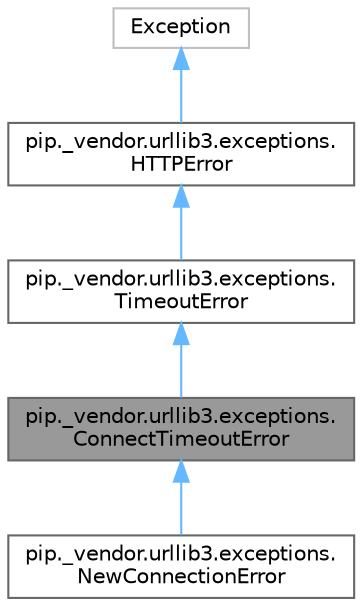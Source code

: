digraph "pip._vendor.urllib3.exceptions.ConnectTimeoutError"
{
 // LATEX_PDF_SIZE
  bgcolor="transparent";
  edge [fontname=Helvetica,fontsize=10,labelfontname=Helvetica,labelfontsize=10];
  node [fontname=Helvetica,fontsize=10,shape=box,height=0.2,width=0.4];
  Node1 [id="Node000001",label="pip._vendor.urllib3.exceptions.\lConnectTimeoutError",height=0.2,width=0.4,color="gray40", fillcolor="grey60", style="filled", fontcolor="black",tooltip=" "];
  Node2 -> Node1 [id="edge1_Node000001_Node000002",dir="back",color="steelblue1",style="solid",tooltip=" "];
  Node2 [id="Node000002",label="pip._vendor.urllib3.exceptions.\lTimeoutError",height=0.2,width=0.4,color="gray40", fillcolor="white", style="filled",URL="$d1/d91/classpip_1_1__vendor_1_1urllib3_1_1exceptions_1_1TimeoutError.html",tooltip=" "];
  Node3 -> Node2 [id="edge2_Node000002_Node000003",dir="back",color="steelblue1",style="solid",tooltip=" "];
  Node3 [id="Node000003",label="pip._vendor.urllib3.exceptions.\lHTTPError",height=0.2,width=0.4,color="gray40", fillcolor="white", style="filled",URL="$d7/d87/classpip_1_1__vendor_1_1urllib3_1_1exceptions_1_1HTTPError.html",tooltip=" "];
  Node4 -> Node3 [id="edge3_Node000003_Node000004",dir="back",color="steelblue1",style="solid",tooltip=" "];
  Node4 [id="Node000004",label="Exception",height=0.2,width=0.4,color="grey75", fillcolor="white", style="filled",URL="$d4/d67/classException.html",tooltip=" "];
  Node1 -> Node5 [id="edge4_Node000001_Node000005",dir="back",color="steelblue1",style="solid",tooltip=" "];
  Node5 [id="Node000005",label="pip._vendor.urllib3.exceptions.\lNewConnectionError",height=0.2,width=0.4,color="gray40", fillcolor="white", style="filled",URL="$d8/d10/classpip_1_1__vendor_1_1urllib3_1_1exceptions_1_1NewConnectionError.html",tooltip=" "];
}
